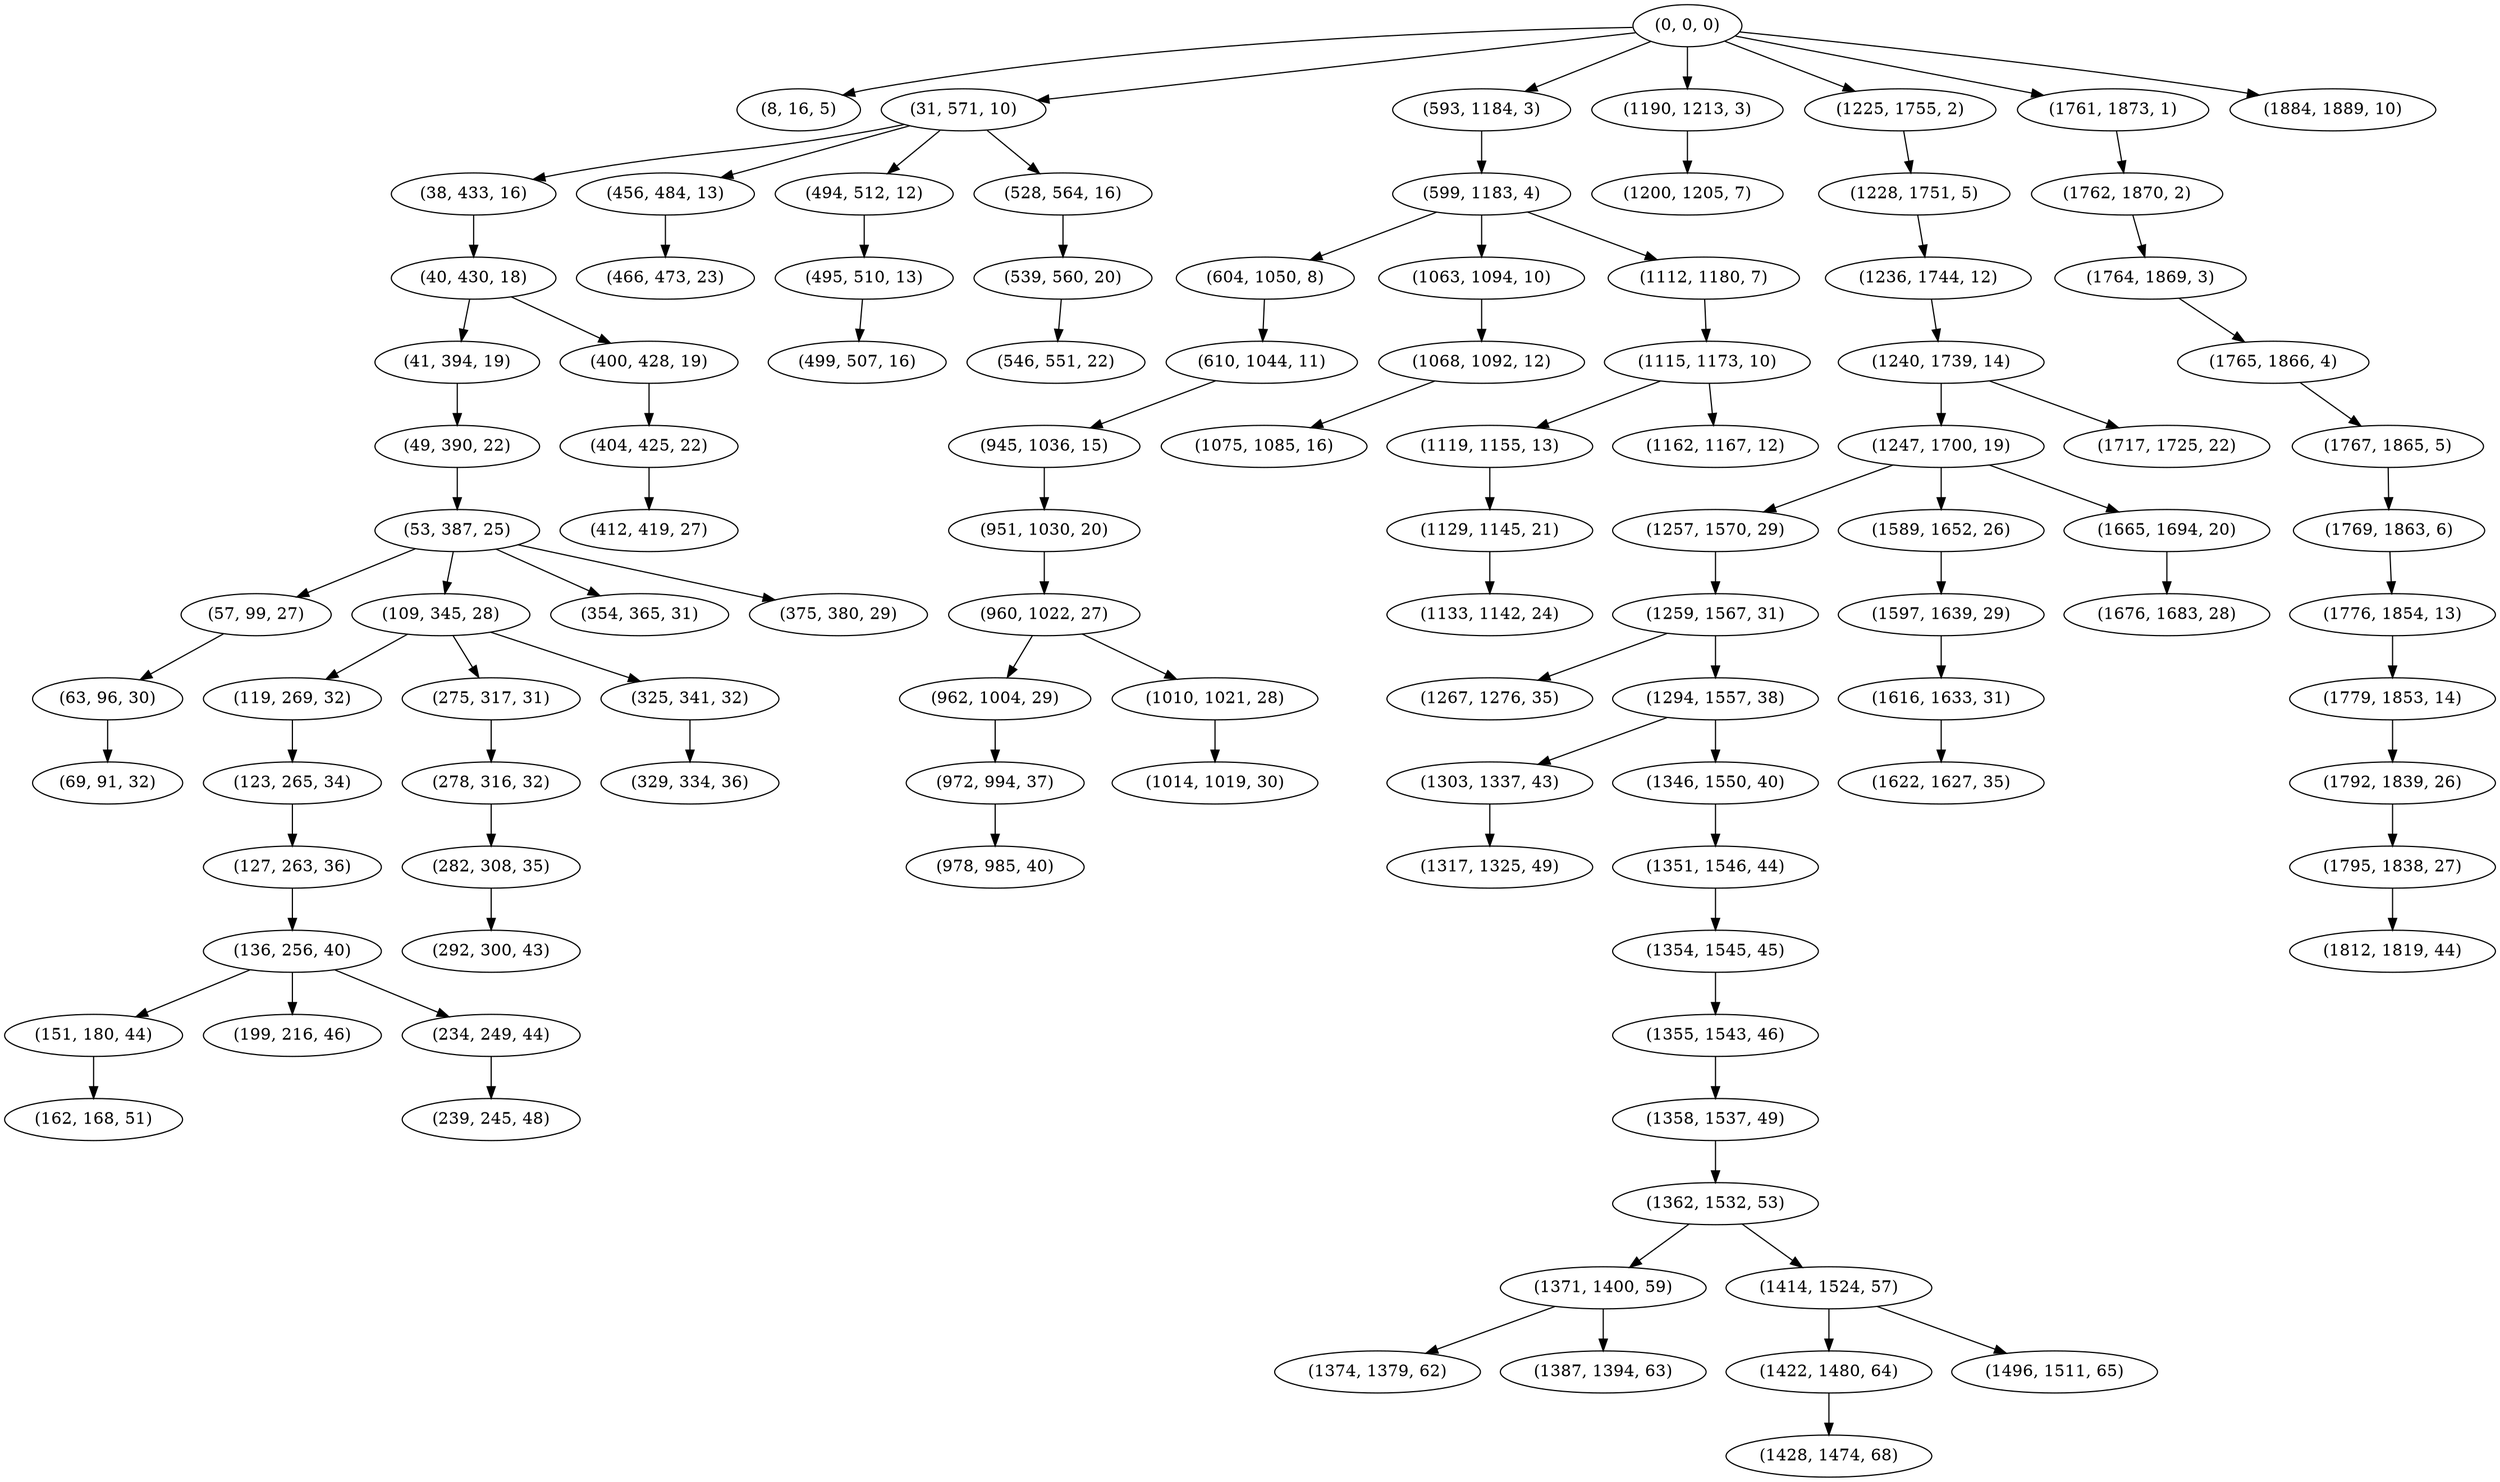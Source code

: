 digraph tree {
    "(0, 0, 0)";
    "(8, 16, 5)";
    "(31, 571, 10)";
    "(38, 433, 16)";
    "(40, 430, 18)";
    "(41, 394, 19)";
    "(49, 390, 22)";
    "(53, 387, 25)";
    "(57, 99, 27)";
    "(63, 96, 30)";
    "(69, 91, 32)";
    "(109, 345, 28)";
    "(119, 269, 32)";
    "(123, 265, 34)";
    "(127, 263, 36)";
    "(136, 256, 40)";
    "(151, 180, 44)";
    "(162, 168, 51)";
    "(199, 216, 46)";
    "(234, 249, 44)";
    "(239, 245, 48)";
    "(275, 317, 31)";
    "(278, 316, 32)";
    "(282, 308, 35)";
    "(292, 300, 43)";
    "(325, 341, 32)";
    "(329, 334, 36)";
    "(354, 365, 31)";
    "(375, 380, 29)";
    "(400, 428, 19)";
    "(404, 425, 22)";
    "(412, 419, 27)";
    "(456, 484, 13)";
    "(466, 473, 23)";
    "(494, 512, 12)";
    "(495, 510, 13)";
    "(499, 507, 16)";
    "(528, 564, 16)";
    "(539, 560, 20)";
    "(546, 551, 22)";
    "(593, 1184, 3)";
    "(599, 1183, 4)";
    "(604, 1050, 8)";
    "(610, 1044, 11)";
    "(945, 1036, 15)";
    "(951, 1030, 20)";
    "(960, 1022, 27)";
    "(962, 1004, 29)";
    "(972, 994, 37)";
    "(978, 985, 40)";
    "(1010, 1021, 28)";
    "(1014, 1019, 30)";
    "(1063, 1094, 10)";
    "(1068, 1092, 12)";
    "(1075, 1085, 16)";
    "(1112, 1180, 7)";
    "(1115, 1173, 10)";
    "(1119, 1155, 13)";
    "(1129, 1145, 21)";
    "(1133, 1142, 24)";
    "(1162, 1167, 12)";
    "(1190, 1213, 3)";
    "(1200, 1205, 7)";
    "(1225, 1755, 2)";
    "(1228, 1751, 5)";
    "(1236, 1744, 12)";
    "(1240, 1739, 14)";
    "(1247, 1700, 19)";
    "(1257, 1570, 29)";
    "(1259, 1567, 31)";
    "(1267, 1276, 35)";
    "(1294, 1557, 38)";
    "(1303, 1337, 43)";
    "(1317, 1325, 49)";
    "(1346, 1550, 40)";
    "(1351, 1546, 44)";
    "(1354, 1545, 45)";
    "(1355, 1543, 46)";
    "(1358, 1537, 49)";
    "(1362, 1532, 53)";
    "(1371, 1400, 59)";
    "(1374, 1379, 62)";
    "(1387, 1394, 63)";
    "(1414, 1524, 57)";
    "(1422, 1480, 64)";
    "(1428, 1474, 68)";
    "(1496, 1511, 65)";
    "(1589, 1652, 26)";
    "(1597, 1639, 29)";
    "(1616, 1633, 31)";
    "(1622, 1627, 35)";
    "(1665, 1694, 20)";
    "(1676, 1683, 28)";
    "(1717, 1725, 22)";
    "(1761, 1873, 1)";
    "(1762, 1870, 2)";
    "(1764, 1869, 3)";
    "(1765, 1866, 4)";
    "(1767, 1865, 5)";
    "(1769, 1863, 6)";
    "(1776, 1854, 13)";
    "(1779, 1853, 14)";
    "(1792, 1839, 26)";
    "(1795, 1838, 27)";
    "(1812, 1819, 44)";
    "(1884, 1889, 10)";
    "(0, 0, 0)" -> "(8, 16, 5)";
    "(0, 0, 0)" -> "(31, 571, 10)";
    "(0, 0, 0)" -> "(593, 1184, 3)";
    "(0, 0, 0)" -> "(1190, 1213, 3)";
    "(0, 0, 0)" -> "(1225, 1755, 2)";
    "(0, 0, 0)" -> "(1761, 1873, 1)";
    "(0, 0, 0)" -> "(1884, 1889, 10)";
    "(31, 571, 10)" -> "(38, 433, 16)";
    "(31, 571, 10)" -> "(456, 484, 13)";
    "(31, 571, 10)" -> "(494, 512, 12)";
    "(31, 571, 10)" -> "(528, 564, 16)";
    "(38, 433, 16)" -> "(40, 430, 18)";
    "(40, 430, 18)" -> "(41, 394, 19)";
    "(40, 430, 18)" -> "(400, 428, 19)";
    "(41, 394, 19)" -> "(49, 390, 22)";
    "(49, 390, 22)" -> "(53, 387, 25)";
    "(53, 387, 25)" -> "(57, 99, 27)";
    "(53, 387, 25)" -> "(109, 345, 28)";
    "(53, 387, 25)" -> "(354, 365, 31)";
    "(53, 387, 25)" -> "(375, 380, 29)";
    "(57, 99, 27)" -> "(63, 96, 30)";
    "(63, 96, 30)" -> "(69, 91, 32)";
    "(109, 345, 28)" -> "(119, 269, 32)";
    "(109, 345, 28)" -> "(275, 317, 31)";
    "(109, 345, 28)" -> "(325, 341, 32)";
    "(119, 269, 32)" -> "(123, 265, 34)";
    "(123, 265, 34)" -> "(127, 263, 36)";
    "(127, 263, 36)" -> "(136, 256, 40)";
    "(136, 256, 40)" -> "(151, 180, 44)";
    "(136, 256, 40)" -> "(199, 216, 46)";
    "(136, 256, 40)" -> "(234, 249, 44)";
    "(151, 180, 44)" -> "(162, 168, 51)";
    "(234, 249, 44)" -> "(239, 245, 48)";
    "(275, 317, 31)" -> "(278, 316, 32)";
    "(278, 316, 32)" -> "(282, 308, 35)";
    "(282, 308, 35)" -> "(292, 300, 43)";
    "(325, 341, 32)" -> "(329, 334, 36)";
    "(400, 428, 19)" -> "(404, 425, 22)";
    "(404, 425, 22)" -> "(412, 419, 27)";
    "(456, 484, 13)" -> "(466, 473, 23)";
    "(494, 512, 12)" -> "(495, 510, 13)";
    "(495, 510, 13)" -> "(499, 507, 16)";
    "(528, 564, 16)" -> "(539, 560, 20)";
    "(539, 560, 20)" -> "(546, 551, 22)";
    "(593, 1184, 3)" -> "(599, 1183, 4)";
    "(599, 1183, 4)" -> "(604, 1050, 8)";
    "(599, 1183, 4)" -> "(1063, 1094, 10)";
    "(599, 1183, 4)" -> "(1112, 1180, 7)";
    "(604, 1050, 8)" -> "(610, 1044, 11)";
    "(610, 1044, 11)" -> "(945, 1036, 15)";
    "(945, 1036, 15)" -> "(951, 1030, 20)";
    "(951, 1030, 20)" -> "(960, 1022, 27)";
    "(960, 1022, 27)" -> "(962, 1004, 29)";
    "(960, 1022, 27)" -> "(1010, 1021, 28)";
    "(962, 1004, 29)" -> "(972, 994, 37)";
    "(972, 994, 37)" -> "(978, 985, 40)";
    "(1010, 1021, 28)" -> "(1014, 1019, 30)";
    "(1063, 1094, 10)" -> "(1068, 1092, 12)";
    "(1068, 1092, 12)" -> "(1075, 1085, 16)";
    "(1112, 1180, 7)" -> "(1115, 1173, 10)";
    "(1115, 1173, 10)" -> "(1119, 1155, 13)";
    "(1115, 1173, 10)" -> "(1162, 1167, 12)";
    "(1119, 1155, 13)" -> "(1129, 1145, 21)";
    "(1129, 1145, 21)" -> "(1133, 1142, 24)";
    "(1190, 1213, 3)" -> "(1200, 1205, 7)";
    "(1225, 1755, 2)" -> "(1228, 1751, 5)";
    "(1228, 1751, 5)" -> "(1236, 1744, 12)";
    "(1236, 1744, 12)" -> "(1240, 1739, 14)";
    "(1240, 1739, 14)" -> "(1247, 1700, 19)";
    "(1240, 1739, 14)" -> "(1717, 1725, 22)";
    "(1247, 1700, 19)" -> "(1257, 1570, 29)";
    "(1247, 1700, 19)" -> "(1589, 1652, 26)";
    "(1247, 1700, 19)" -> "(1665, 1694, 20)";
    "(1257, 1570, 29)" -> "(1259, 1567, 31)";
    "(1259, 1567, 31)" -> "(1267, 1276, 35)";
    "(1259, 1567, 31)" -> "(1294, 1557, 38)";
    "(1294, 1557, 38)" -> "(1303, 1337, 43)";
    "(1294, 1557, 38)" -> "(1346, 1550, 40)";
    "(1303, 1337, 43)" -> "(1317, 1325, 49)";
    "(1346, 1550, 40)" -> "(1351, 1546, 44)";
    "(1351, 1546, 44)" -> "(1354, 1545, 45)";
    "(1354, 1545, 45)" -> "(1355, 1543, 46)";
    "(1355, 1543, 46)" -> "(1358, 1537, 49)";
    "(1358, 1537, 49)" -> "(1362, 1532, 53)";
    "(1362, 1532, 53)" -> "(1371, 1400, 59)";
    "(1362, 1532, 53)" -> "(1414, 1524, 57)";
    "(1371, 1400, 59)" -> "(1374, 1379, 62)";
    "(1371, 1400, 59)" -> "(1387, 1394, 63)";
    "(1414, 1524, 57)" -> "(1422, 1480, 64)";
    "(1414, 1524, 57)" -> "(1496, 1511, 65)";
    "(1422, 1480, 64)" -> "(1428, 1474, 68)";
    "(1589, 1652, 26)" -> "(1597, 1639, 29)";
    "(1597, 1639, 29)" -> "(1616, 1633, 31)";
    "(1616, 1633, 31)" -> "(1622, 1627, 35)";
    "(1665, 1694, 20)" -> "(1676, 1683, 28)";
    "(1761, 1873, 1)" -> "(1762, 1870, 2)";
    "(1762, 1870, 2)" -> "(1764, 1869, 3)";
    "(1764, 1869, 3)" -> "(1765, 1866, 4)";
    "(1765, 1866, 4)" -> "(1767, 1865, 5)";
    "(1767, 1865, 5)" -> "(1769, 1863, 6)";
    "(1769, 1863, 6)" -> "(1776, 1854, 13)";
    "(1776, 1854, 13)" -> "(1779, 1853, 14)";
    "(1779, 1853, 14)" -> "(1792, 1839, 26)";
    "(1792, 1839, 26)" -> "(1795, 1838, 27)";
    "(1795, 1838, 27)" -> "(1812, 1819, 44)";
}
